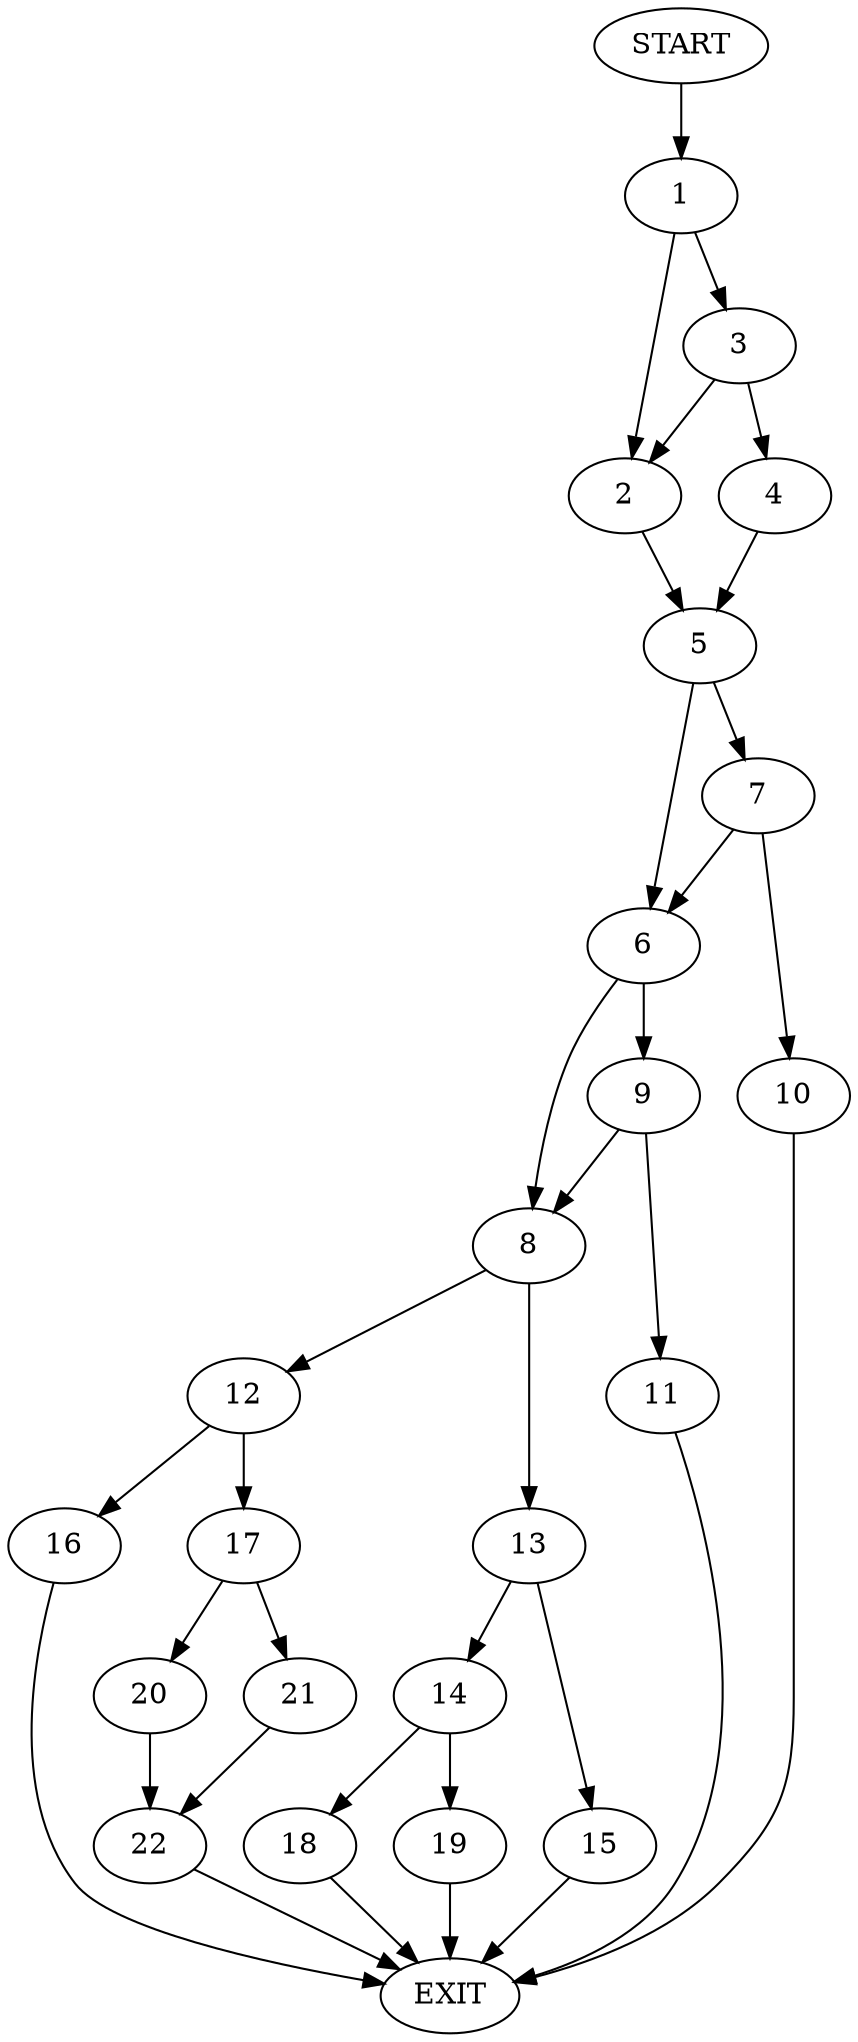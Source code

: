 digraph {
0 [label="START"]
23 [label="EXIT"]
0 -> 1
1 -> 2
1 -> 3
3 -> 4
3 -> 2
2 -> 5
4 -> 5
5 -> 6
5 -> 7
6 -> 8
6 -> 9
7 -> 6
7 -> 10
10 -> 23
9 -> 8
9 -> 11
8 -> 12
8 -> 13
11 -> 23
13 -> 14
13 -> 15
12 -> 16
12 -> 17
15 -> 23
14 -> 18
14 -> 19
18 -> 23
19 -> 23
16 -> 23
17 -> 20
17 -> 21
21 -> 22
20 -> 22
22 -> 23
}
